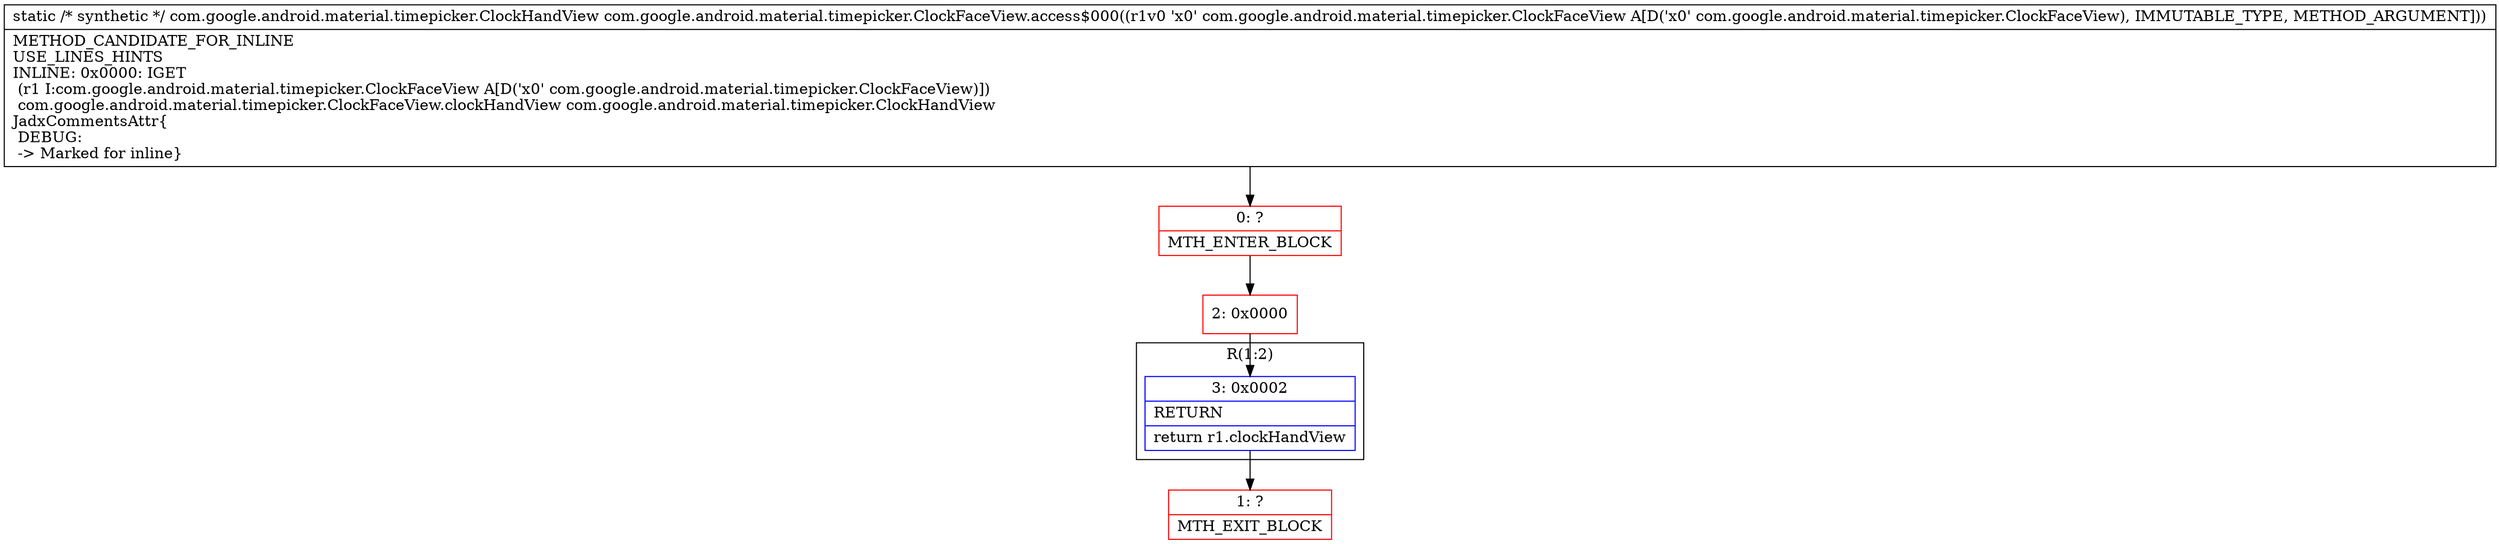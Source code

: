 digraph "CFG forcom.google.android.material.timepicker.ClockFaceView.access$000(Lcom\/google\/android\/material\/timepicker\/ClockFaceView;)Lcom\/google\/android\/material\/timepicker\/ClockHandView;" {
subgraph cluster_Region_1300047007 {
label = "R(1:2)";
node [shape=record,color=blue];
Node_3 [shape=record,label="{3\:\ 0x0002|RETURN\l|return r1.clockHandView\l}"];
}
Node_0 [shape=record,color=red,label="{0\:\ ?|MTH_ENTER_BLOCK\l}"];
Node_2 [shape=record,color=red,label="{2\:\ 0x0000}"];
Node_1 [shape=record,color=red,label="{1\:\ ?|MTH_EXIT_BLOCK\l}"];
MethodNode[shape=record,label="{static \/* synthetic *\/ com.google.android.material.timepicker.ClockHandView com.google.android.material.timepicker.ClockFaceView.access$000((r1v0 'x0' com.google.android.material.timepicker.ClockFaceView A[D('x0' com.google.android.material.timepicker.ClockFaceView), IMMUTABLE_TYPE, METHOD_ARGUMENT]))  | METHOD_CANDIDATE_FOR_INLINE\lUSE_LINES_HINTS\lINLINE: 0x0000: IGET  \l  (r1 I:com.google.android.material.timepicker.ClockFaceView A[D('x0' com.google.android.material.timepicker.ClockFaceView)])\l com.google.android.material.timepicker.ClockFaceView.clockHandView com.google.android.material.timepicker.ClockHandView\lJadxCommentsAttr\{\l DEBUG: \l \-\> Marked for inline\}\l}"];
MethodNode -> Node_0;Node_3 -> Node_1;
Node_0 -> Node_2;
Node_2 -> Node_3;
}

